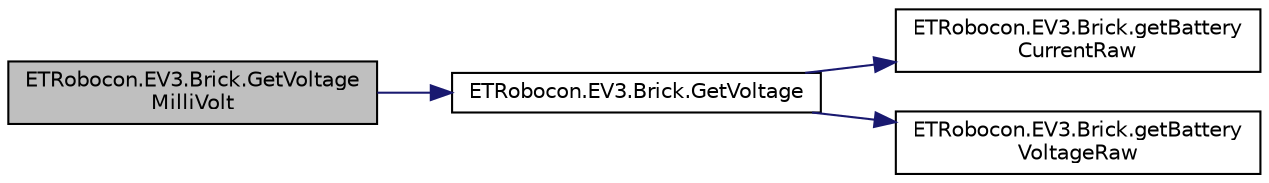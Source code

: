 digraph "ETRobocon.EV3.Brick.GetVoltageMilliVolt"
{
  edge [fontname="Helvetica",fontsize="10",labelfontname="Helvetica",labelfontsize="10"];
  node [fontname="Helvetica",fontsize="10",shape=record];
  rankdir="LR";
  Node1 [label="ETRobocon.EV3.Brick.GetVoltage\lMilliVolt",height=0.2,width=0.4,color="black", fillcolor="grey75", style="filled", fontcolor="black"];
  Node1 -> Node2 [color="midnightblue",fontsize="10",style="solid",fontname="Helvetica"];
  Node2 [label="ETRobocon.EV3.Brick.GetVoltage",height=0.2,width=0.4,color="black", fillcolor="white", style="filled",URL="$class_e_t_robocon_1_1_e_v3_1_1_brick.html#aeb4e4ad0cad9d2ddff25d3b2d94662f6",tooltip="バッテリの電源電圧をボルト単位で取得する "];
  Node2 -> Node3 [color="midnightblue",fontsize="10",style="solid",fontname="Helvetica"];
  Node3 [label="ETRobocon.EV3.Brick.getBattery\lCurrentRaw",height=0.2,width=0.4,color="black", fillcolor="white", style="filled",URL="$class_e_t_robocon_1_1_e_v3_1_1_brick.html#ab786cf5a0f0a4aa06160a5d5acd0298c"];
  Node2 -> Node4 [color="midnightblue",fontsize="10",style="solid",fontname="Helvetica"];
  Node4 [label="ETRobocon.EV3.Brick.getBattery\lVoltageRaw",height=0.2,width=0.4,color="black", fillcolor="white", style="filled",URL="$class_e_t_robocon_1_1_e_v3_1_1_brick.html#ab3dcbc11c957d26bf1294be3c718b276"];
}
